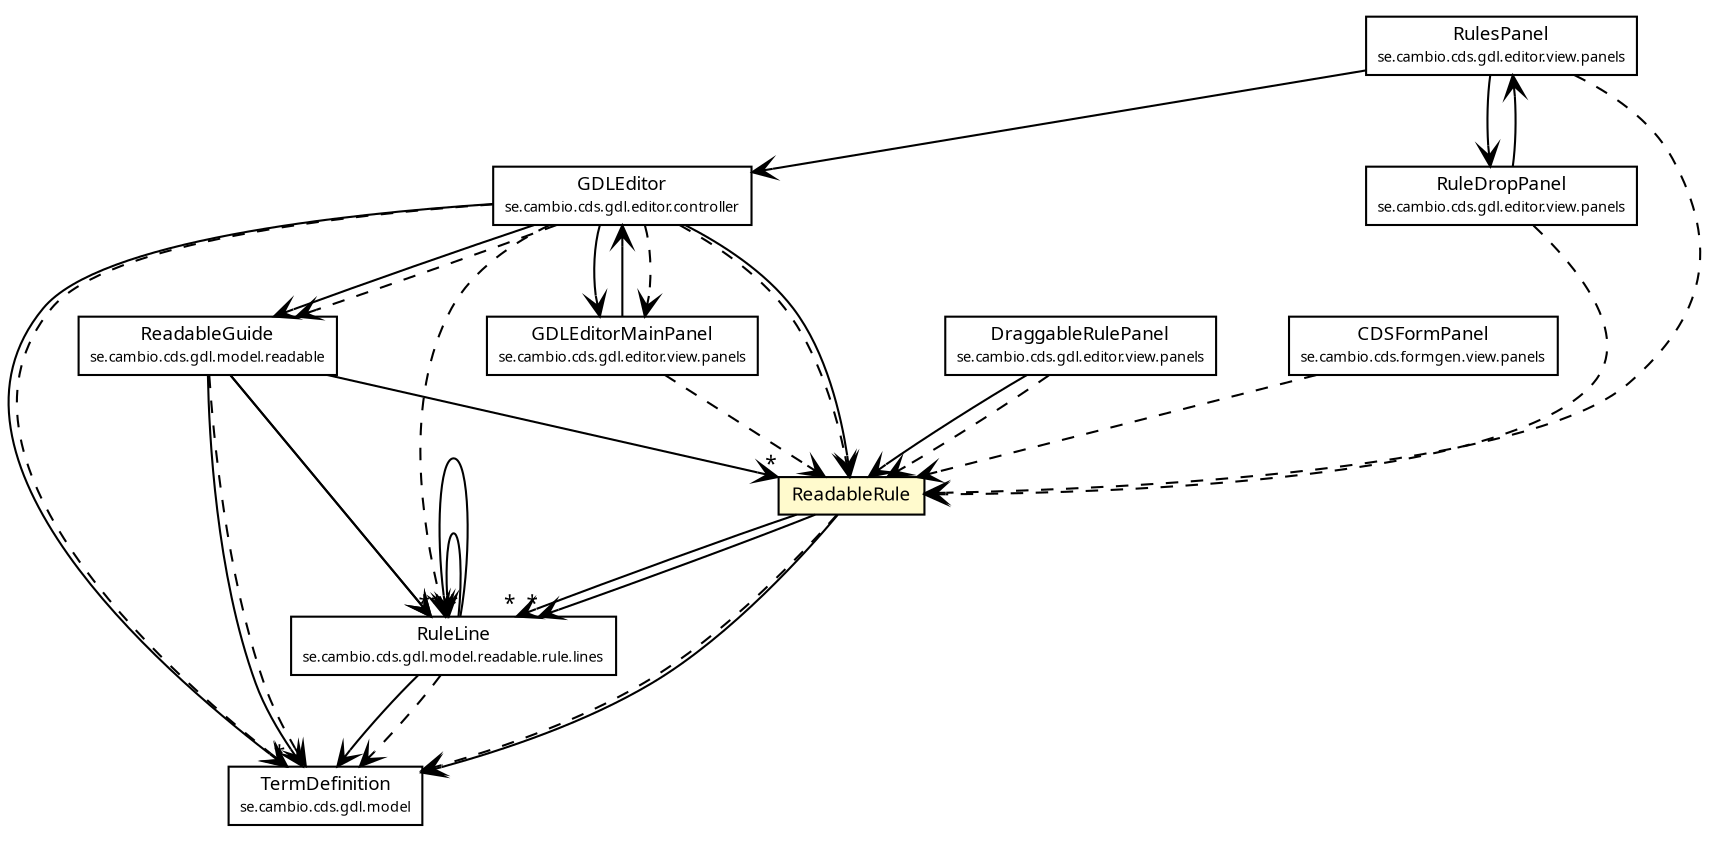 #!/usr/local/bin/dot
#
# Class diagram 
# Generated by UMLGraph version R5_6 (http://www.umlgraph.org/)
#

digraph G {
	edge [fontname="Trebuchet MS",fontsize=10,labelfontname="Trebuchet MS",labelfontsize=10];
	node [fontname="Trebuchet MS",fontsize=10,shape=plaintext];
	nodesep=0.25;
	ranksep=0.5;
	// se.cambio.cds.gdl.model.TermDefinition
	c280718 [label=<<table title="se.cambio.cds.gdl.model.TermDefinition" border="0" cellborder="1" cellspacing="0" cellpadding="2" port="p" href="../../TermDefinition.html">
		<tr><td><table border="0" cellspacing="0" cellpadding="1">
<tr><td align="center" balign="center"><font face="Trebuchet MS"> TermDefinition </font></td></tr>
<tr><td align="center" balign="center"><font face="Trebuchet MS" point-size="7.0"> se.cambio.cds.gdl.model </font></td></tr>
		</table></td></tr>
		</table>>, URL="../../TermDefinition.html", fontname="Trebuchet MS", fontcolor="black", fontsize=9.0];
	// se.cambio.cds.gdl.model.readable.ReadableGuide
	c280914 [label=<<table title="se.cambio.cds.gdl.model.readable.ReadableGuide" border="0" cellborder="1" cellspacing="0" cellpadding="2" port="p" href="../ReadableGuide.html">
		<tr><td><table border="0" cellspacing="0" cellpadding="1">
<tr><td align="center" balign="center"><font face="Trebuchet MS"> ReadableGuide </font></td></tr>
<tr><td align="center" balign="center"><font face="Trebuchet MS" point-size="7.0"> se.cambio.cds.gdl.model.readable </font></td></tr>
		</table></td></tr>
		</table>>, URL="../ReadableGuide.html", fontname="Trebuchet MS", fontcolor="black", fontsize=9.0];
	// se.cambio.cds.gdl.model.readable.rule.lines.RuleLine
	c280922 [label=<<table title="se.cambio.cds.gdl.model.readable.rule.lines.RuleLine" border="0" cellborder="1" cellspacing="0" cellpadding="2" port="p" href="./lines/RuleLine.html">
		<tr><td><table border="0" cellspacing="0" cellpadding="1">
<tr><td align="center" balign="center"><font face="Trebuchet MS"> RuleLine </font></td></tr>
<tr><td align="center" balign="center"><font face="Trebuchet MS" point-size="7.0"> se.cambio.cds.gdl.model.readable.rule.lines </font></td></tr>
		</table></td></tr>
		</table>>, URL="./lines/RuleLine.html", fontname="Trebuchet MS", fontcolor="black", fontsize=9.0];
	// se.cambio.cds.gdl.model.readable.rule.ReadableRule
	c280964 [label=<<table title="se.cambio.cds.gdl.model.readable.rule.ReadableRule" border="0" cellborder="1" cellspacing="0" cellpadding="2" port="p" bgcolor="lemonChiffon" href="./ReadableRule.html">
		<tr><td><table border="0" cellspacing="0" cellpadding="1">
<tr><td align="center" balign="center"><font face="Trebuchet MS"> ReadableRule </font></td></tr>
		</table></td></tr>
		</table>>, URL="./ReadableRule.html", fontname="Trebuchet MS", fontcolor="black", fontsize=9.0];
	// se.cambio.cds.formgen.view.panels.CDSFormPanel
	c281075 [label=<<table title="se.cambio.cds.formgen.view.panels.CDSFormPanel" border="0" cellborder="1" cellspacing="0" cellpadding="2" port="p" href="../../../../formgen/view/panels/CDSFormPanel.html">
		<tr><td><table border="0" cellspacing="0" cellpadding="1">
<tr><td align="center" balign="center"><font face="Trebuchet MS"> CDSFormPanel </font></td></tr>
<tr><td align="center" balign="center"><font face="Trebuchet MS" point-size="7.0"> se.cambio.cds.formgen.view.panels </font></td></tr>
		</table></td></tr>
		</table>>, URL="../../../../formgen/view/panels/CDSFormPanel.html", fontname="Trebuchet MS", fontcolor="black", fontsize=9.0];
	// se.cambio.cds.gdl.editor.controller.GDLEditor
	c281084 [label=<<table title="se.cambio.cds.gdl.editor.controller.GDLEditor" border="0" cellborder="1" cellspacing="0" cellpadding="2" port="p" href="../../../editor/controller/GDLEditor.html">
		<tr><td><table border="0" cellspacing="0" cellpadding="1">
<tr><td align="center" balign="center"><font face="Trebuchet MS"> GDLEditor </font></td></tr>
<tr><td align="center" balign="center"><font face="Trebuchet MS" point-size="7.0"> se.cambio.cds.gdl.editor.controller </font></td></tr>
		</table></td></tr>
		</table>>, URL="../../../editor/controller/GDLEditor.html", fontname="Trebuchet MS", fontcolor="black", fontsize=9.0];
	// se.cambio.cds.gdl.editor.view.panels.RulesPanel
	c281151 [label=<<table title="se.cambio.cds.gdl.editor.view.panels.RulesPanel" border="0" cellborder="1" cellspacing="0" cellpadding="2" port="p" href="../../../editor/view/panels/RulesPanel.html">
		<tr><td><table border="0" cellspacing="0" cellpadding="1">
<tr><td align="center" balign="center"><font face="Trebuchet MS"> RulesPanel </font></td></tr>
<tr><td align="center" balign="center"><font face="Trebuchet MS" point-size="7.0"> se.cambio.cds.gdl.editor.view.panels </font></td></tr>
		</table></td></tr>
		</table>>, URL="../../../editor/view/panels/RulesPanel.html", fontname="Trebuchet MS", fontcolor="black", fontsize=9.0];
	// se.cambio.cds.gdl.editor.view.panels.RuleDropPanel
	c281154 [label=<<table title="se.cambio.cds.gdl.editor.view.panels.RuleDropPanel" border="0" cellborder="1" cellspacing="0" cellpadding="2" port="p" href="../../../editor/view/panels/RuleDropPanel.html">
		<tr><td><table border="0" cellspacing="0" cellpadding="1">
<tr><td align="center" balign="center"><font face="Trebuchet MS"> RuleDropPanel </font></td></tr>
<tr><td align="center" balign="center"><font face="Trebuchet MS" point-size="7.0"> se.cambio.cds.gdl.editor.view.panels </font></td></tr>
		</table></td></tr>
		</table>>, URL="../../../editor/view/panels/RuleDropPanel.html", fontname="Trebuchet MS", fontcolor="black", fontsize=9.0];
	// se.cambio.cds.gdl.editor.view.panels.GDLEditorMainPanel
	c281160 [label=<<table title="se.cambio.cds.gdl.editor.view.panels.GDLEditorMainPanel" border="0" cellborder="1" cellspacing="0" cellpadding="2" port="p" href="../../../editor/view/panels/GDLEditorMainPanel.html">
		<tr><td><table border="0" cellspacing="0" cellpadding="1">
<tr><td align="center" balign="center"><font face="Trebuchet MS"> GDLEditorMainPanel </font></td></tr>
<tr><td align="center" balign="center"><font face="Trebuchet MS" point-size="7.0"> se.cambio.cds.gdl.editor.view.panels </font></td></tr>
		</table></td></tr>
		</table>>, URL="../../../editor/view/panels/GDLEditorMainPanel.html", fontname="Trebuchet MS", fontcolor="black", fontsize=9.0];
	// se.cambio.cds.gdl.editor.view.panels.DraggableRulePanel
	c281170 [label=<<table title="se.cambio.cds.gdl.editor.view.panels.DraggableRulePanel" border="0" cellborder="1" cellspacing="0" cellpadding="2" port="p" href="../../../editor/view/panels/DraggableRulePanel.html">
		<tr><td><table border="0" cellspacing="0" cellpadding="1">
<tr><td align="center" balign="center"><font face="Trebuchet MS"> DraggableRulePanel </font></td></tr>
<tr><td align="center" balign="center"><font face="Trebuchet MS" point-size="7.0"> se.cambio.cds.gdl.editor.view.panels </font></td></tr>
		</table></td></tr>
		</table>>, URL="../../../editor/view/panels/DraggableRulePanel.html", fontname="Trebuchet MS", fontcolor="black", fontsize=9.0];
	// se.cambio.cds.gdl.model.readable.ReadableGuide NAVASSOC se.cambio.cds.gdl.model.readable.rule.ReadableRule
	c280914:p -> c280964:p [taillabel="", label="", headlabel="*", fontname="Trebuchet MS", fontcolor="black", fontsize=10.0, color="black", arrowhead=open];
	// se.cambio.cds.gdl.model.readable.ReadableGuide NAVASSOC se.cambio.cds.gdl.model.readable.rule.lines.RuleLine
	c280914:p -> c280922:p [taillabel="", label="", headlabel="*", fontname="Trebuchet MS", fontcolor="black", fontsize=10.0, color="black", arrowhead=open];
	// se.cambio.cds.gdl.model.readable.ReadableGuide NAVASSOC se.cambio.cds.gdl.model.readable.rule.lines.RuleLine
	c280914:p -> c280922:p [taillabel="", label="", headlabel="*", fontname="Trebuchet MS", fontcolor="black", fontsize=10.0, color="black", arrowhead=open];
	// se.cambio.cds.gdl.model.readable.ReadableGuide NAVASSOC se.cambio.cds.gdl.model.TermDefinition
	c280914:p -> c280718:p [taillabel="", label="", headlabel="", fontname="Trebuchet MS", fontcolor="black", fontsize=10.0, color="black", arrowhead=open];
	// se.cambio.cds.gdl.model.readable.rule.lines.RuleLine NAVASSOC se.cambio.cds.gdl.model.readable.rule.lines.RuleLine
	c280922:p -> c280922:p [taillabel="", label="", headlabel="", fontname="Trebuchet MS", fontcolor="black", fontsize=10.0, color="black", arrowhead=open];
	// se.cambio.cds.gdl.model.readable.rule.lines.RuleLine NAVASSOC se.cambio.cds.gdl.model.readable.rule.lines.RuleLine
	c280922:p -> c280922:p [taillabel="", label="", headlabel="*", fontname="Trebuchet MS", fontcolor="black", fontsize=10.0, color="black", arrowhead=open];
	// se.cambio.cds.gdl.model.readable.rule.lines.RuleLine NAVASSOC se.cambio.cds.gdl.model.TermDefinition
	c280922:p -> c280718:p [taillabel="", label="", headlabel="", fontname="Trebuchet MS", fontcolor="black", fontsize=10.0, color="black", arrowhead=open];
	// se.cambio.cds.gdl.model.readable.rule.ReadableRule NAVASSOC se.cambio.cds.gdl.model.TermDefinition
	c280964:p -> c280718:p [taillabel="", label="", headlabel="", fontname="Trebuchet MS", fontcolor="black", fontsize=10.0, color="black", arrowhead=open];
	// se.cambio.cds.gdl.model.readable.rule.ReadableRule NAVASSOC se.cambio.cds.gdl.model.readable.rule.lines.RuleLine
	c280964:p -> c280922:p [taillabel="", label="", headlabel="*", fontname="Trebuchet MS", fontcolor="black", fontsize=10.0, color="black", arrowhead=open];
	// se.cambio.cds.gdl.model.readable.rule.ReadableRule NAVASSOC se.cambio.cds.gdl.model.readable.rule.lines.RuleLine
	c280964:p -> c280922:p [taillabel="", label="", headlabel="*", fontname="Trebuchet MS", fontcolor="black", fontsize=10.0, color="black", arrowhead=open];
	// se.cambio.cds.gdl.editor.controller.GDLEditor NAVASSOC se.cambio.cds.gdl.editor.view.panels.GDLEditorMainPanel
	c281084:p -> c281160:p [taillabel="", label="", headlabel="", fontname="Trebuchet MS", fontcolor="black", fontsize=10.0, color="black", arrowhead=open];
	// se.cambio.cds.gdl.editor.controller.GDLEditor NAVASSOC se.cambio.cds.gdl.model.readable.ReadableGuide
	c281084:p -> c280914:p [taillabel="", label="", headlabel="", fontname="Trebuchet MS", fontcolor="black", fontsize=10.0, color="black", arrowhead=open];
	// se.cambio.cds.gdl.editor.controller.GDLEditor NAVASSOC se.cambio.cds.gdl.model.readable.rule.ReadableRule
	c281084:p -> c280964:p [taillabel="", label="", headlabel="", fontname="Trebuchet MS", fontcolor="black", fontsize=10.0, color="black", arrowhead=open];
	// se.cambio.cds.gdl.editor.controller.GDLEditor NAVASSOC se.cambio.cds.gdl.model.TermDefinition
	c281084:p -> c280718:p [taillabel="", label="", headlabel="*", fontname="Trebuchet MS", fontcolor="black", fontsize=10.0, color="black", arrowhead=open];
	// se.cambio.cds.gdl.editor.view.panels.RulesPanel NAVASSOC se.cambio.cds.gdl.editor.view.panels.RuleDropPanel
	c281151:p -> c281154:p [taillabel="", label="", headlabel="", fontname="Trebuchet MS", fontcolor="black", fontsize=10.0, color="black", arrowhead=open];
	// se.cambio.cds.gdl.editor.view.panels.RulesPanel NAVASSOC se.cambio.cds.gdl.editor.controller.GDLEditor
	c281151:p -> c281084:p [taillabel="", label="", headlabel="", fontname="Trebuchet MS", fontcolor="black", fontsize=10.0, color="black", arrowhead=open];
	// se.cambio.cds.gdl.editor.view.panels.RuleDropPanel NAVASSOC se.cambio.cds.gdl.editor.view.panels.RulesPanel
	c281154:p -> c281151:p [taillabel="", label="", headlabel="", fontname="Trebuchet MS", fontcolor="black", fontsize=10.0, color="black", arrowhead=open];
	// se.cambio.cds.gdl.editor.view.panels.GDLEditorMainPanel NAVASSOC se.cambio.cds.gdl.editor.controller.GDLEditor
	c281160:p -> c281084:p [taillabel="", label="", headlabel="", fontname="Trebuchet MS", fontcolor="black", fontsize=10.0, color="black", arrowhead=open];
	// se.cambio.cds.gdl.editor.view.panels.DraggableRulePanel NAVASSOC se.cambio.cds.gdl.model.readable.rule.ReadableRule
	c281170:p -> c280964:p [taillabel="", label="", headlabel="", fontname="Trebuchet MS", fontcolor="black", fontsize=10.0, color="black", arrowhead=open];
	// se.cambio.cds.gdl.model.readable.ReadableGuide DEPEND se.cambio.cds.gdl.model.TermDefinition
	c280914:p -> c280718:p [taillabel="", label="", headlabel="", fontname="Trebuchet MS", fontcolor="black", fontsize=10.0, color="black", arrowhead=open, style=dashed];
	// se.cambio.cds.gdl.model.readable.rule.lines.RuleLine DEPEND se.cambio.cds.gdl.model.TermDefinition
	c280922:p -> c280718:p [taillabel="", label="", headlabel="", fontname="Trebuchet MS", fontcolor="black", fontsize=10.0, color="black", arrowhead=open, style=dashed];
	// se.cambio.cds.gdl.model.readable.rule.ReadableRule DEPEND se.cambio.cds.gdl.model.TermDefinition
	c280964:p -> c280718:p [taillabel="", label="", headlabel="", fontname="Trebuchet MS", fontcolor="black", fontsize=10.0, color="black", arrowhead=open, style=dashed];
	// se.cambio.cds.formgen.view.panels.CDSFormPanel DEPEND se.cambio.cds.gdl.model.readable.rule.ReadableRule
	c281075:p -> c280964:p [taillabel="", label="", headlabel="", fontname="Trebuchet MS", fontcolor="black", fontsize=10.0, color="black", arrowhead=open, style=dashed];
	// se.cambio.cds.gdl.editor.controller.GDLEditor DEPEND se.cambio.cds.gdl.model.readable.rule.ReadableRule
	c281084:p -> c280964:p [taillabel="", label="", headlabel="", fontname="Trebuchet MS", fontcolor="black", fontsize=10.0, color="black", arrowhead=open, style=dashed];
	// se.cambio.cds.gdl.editor.controller.GDLEditor DEPEND se.cambio.cds.gdl.model.readable.rule.lines.RuleLine
	c281084:p -> c280922:p [taillabel="", label="", headlabel="", fontname="Trebuchet MS", fontcolor="black", fontsize=10.0, color="black", arrowhead=open, style=dashed];
	// se.cambio.cds.gdl.editor.controller.GDLEditor DEPEND se.cambio.cds.gdl.model.TermDefinition
	c281084:p -> c280718:p [taillabel="", label="", headlabel="", fontname="Trebuchet MS", fontcolor="black", fontsize=10.0, color="black", arrowhead=open, style=dashed];
	// se.cambio.cds.gdl.editor.controller.GDLEditor DEPEND se.cambio.cds.gdl.model.readable.ReadableGuide
	c281084:p -> c280914:p [taillabel="", label="", headlabel="", fontname="Trebuchet MS", fontcolor="black", fontsize=10.0, color="black", arrowhead=open, style=dashed];
	// se.cambio.cds.gdl.editor.controller.GDLEditor DEPEND se.cambio.cds.gdl.editor.view.panels.GDLEditorMainPanel
	c281084:p -> c281160:p [taillabel="", label="", headlabel="", fontname="Trebuchet MS", fontcolor="black", fontsize=10.0, color="black", arrowhead=open, style=dashed];
	// se.cambio.cds.gdl.editor.view.panels.RulesPanel DEPEND se.cambio.cds.gdl.model.readable.rule.ReadableRule
	c281151:p -> c280964:p [taillabel="", label="", headlabel="", fontname="Trebuchet MS", fontcolor="black", fontsize=10.0, color="black", arrowhead=open, style=dashed];
	// se.cambio.cds.gdl.editor.view.panels.RuleDropPanel DEPEND se.cambio.cds.gdl.model.readable.rule.ReadableRule
	c281154:p -> c280964:p [taillabel="", label="", headlabel="", fontname="Trebuchet MS", fontcolor="black", fontsize=10.0, color="black", arrowhead=open, style=dashed];
	// se.cambio.cds.gdl.editor.view.panels.GDLEditorMainPanel DEPEND se.cambio.cds.gdl.model.readable.rule.ReadableRule
	c281160:p -> c280964:p [taillabel="", label="", headlabel="", fontname="Trebuchet MS", fontcolor="black", fontsize=10.0, color="black", arrowhead=open, style=dashed];
	// se.cambio.cds.gdl.editor.view.panels.DraggableRulePanel DEPEND se.cambio.cds.gdl.model.readable.rule.ReadableRule
	c281170:p -> c280964:p [taillabel="", label="", headlabel="", fontname="Trebuchet MS", fontcolor="black", fontsize=10.0, color="black", arrowhead=open, style=dashed];
}

